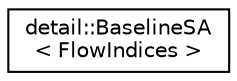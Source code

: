 digraph "Graphical Class Hierarchy"
{
 // LATEX_PDF_SIZE
  edge [fontname="Helvetica",fontsize="10",labelfontname="Helvetica",labelfontsize="10"];
  node [fontname="Helvetica",fontsize="10",shape=record];
  rankdir="LR";
  Node0 [label="detail::BaselineSA\l\< FlowIndices \>",height=0.2,width=0.4,color="black", fillcolor="white", style="filled",URL="$structdetail_1_1BaselineSA.html",tooltip=" "];
}
